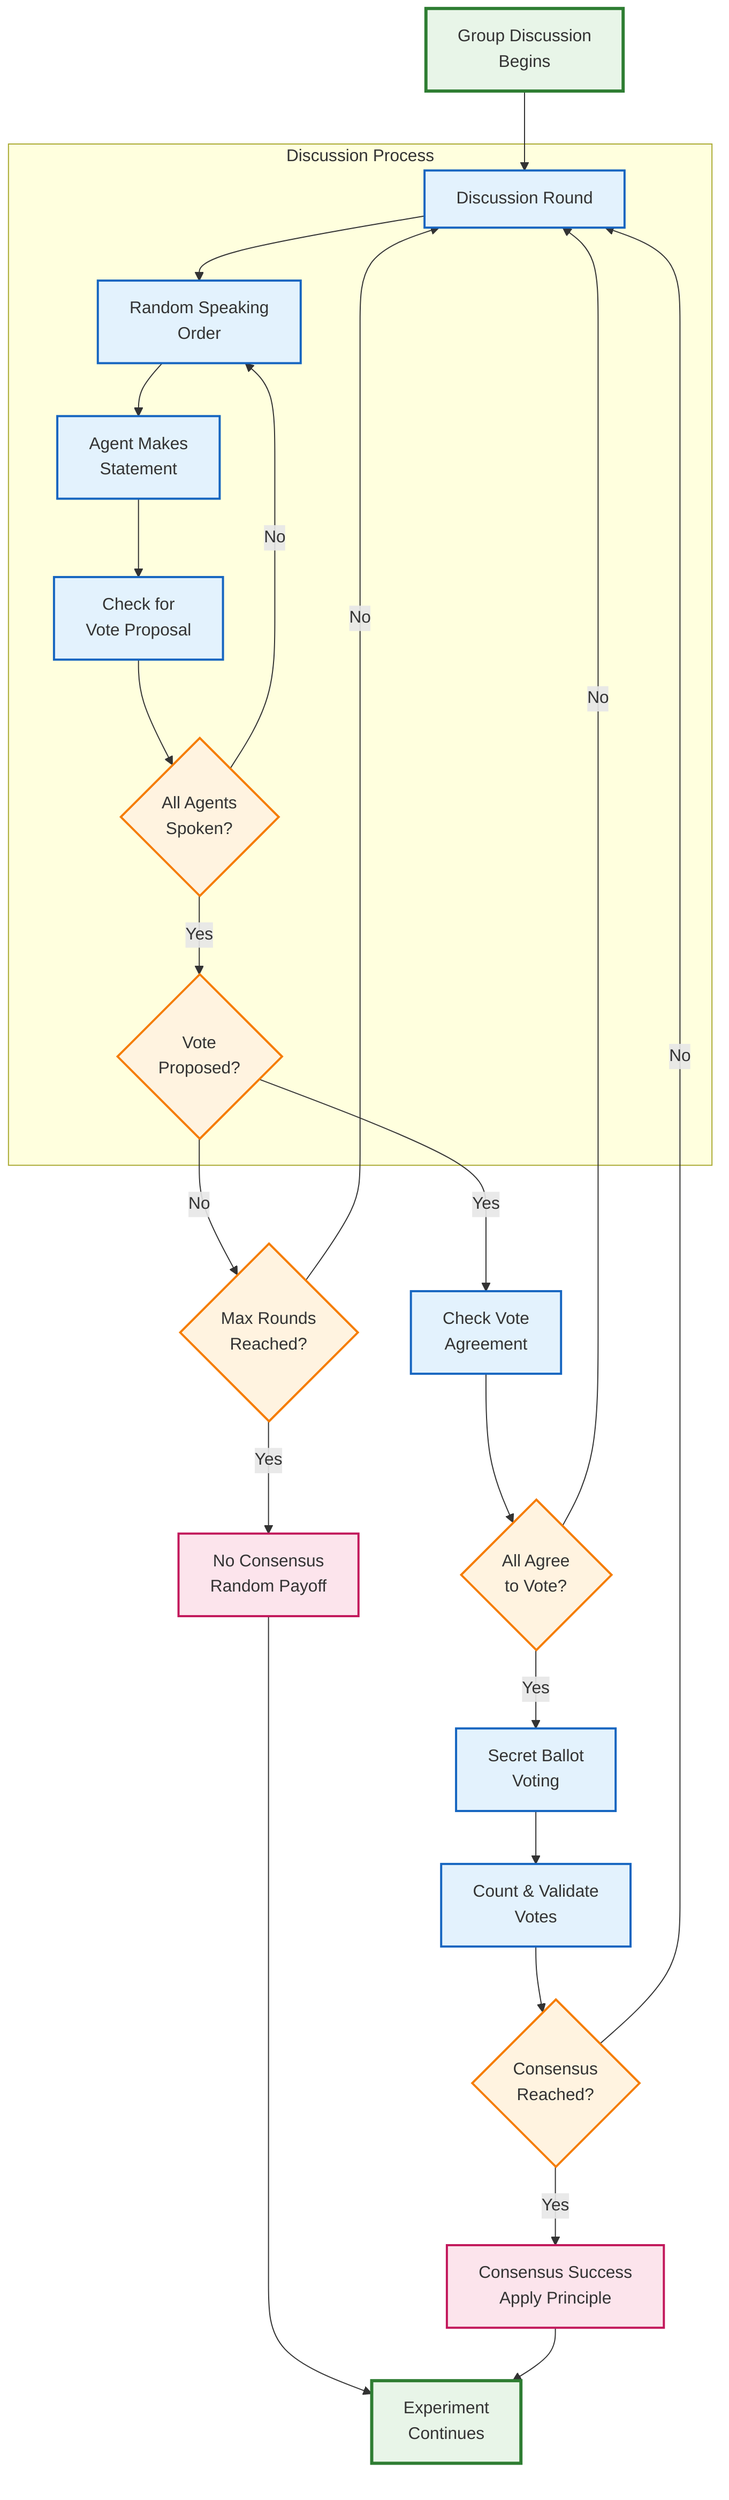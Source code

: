 graph TD
    Start[Group Discussion<br/>Begins] --> Round[Discussion Round]
    
    subgraph "Discussion Process"
        Round --> Speak[Random Speaking<br/>Order]
        Speak --> Statement[Agent Makes<br/>Statement]
        Statement --> Check[Check for<br/>Vote Proposal]
        Check --> AllSpoke{All Agents<br/>Spoken?}
        AllSpoke -->|No| Speak
        AllSpoke -->|Yes| VoteProp{Vote<br/>Proposed?}
    end
    
    VoteProp -->|No| NextRound{Max Rounds<br/>Reached?}
    NextRound -->|No| Round
    NextRound -->|Yes| NoConsensus[No Consensus<br/>Random Payoff]
    
    VoteProp -->|Yes| VoteAgree[Check Vote<br/>Agreement]
    VoteAgree --> Unanimous{All Agree<br/>to Vote?}
    Unanimous -->|No| Round
    
    Unanimous -->|Yes| SecretVote[Secret Ballot<br/>Voting]
    SecretVote --> CountVotes[Count & Validate<br/>Votes]
    CountVotes --> Consensus{Consensus<br/>Reached?}
    
    Consensus -->|No| Round
    Consensus -->|Yes| Success[Consensus Success<br/>Apply Principle]
    
    NoConsensus --> End[Experiment<br/>Continues]
    Success --> End
    
    %% Styling
    classDef start fill:#e8f5e8,stroke:#2e7d32,stroke-width:3px
    classDef process fill:#e3f2fd,stroke:#1565c0,stroke-width:2px
    classDef decision fill:#fff3e0,stroke:#f57c00,stroke-width:2px
    classDef outcome fill:#fce4ec,stroke:#c2185b,stroke-width:2px
    
    class Start,End start
    class Round,Speak,Statement,Check,VoteAgree,SecretVote,CountVotes process
    class AllSpoke,VoteProp,NextRound,Unanimous,Consensus decision
    class NoConsensus,Success outcome